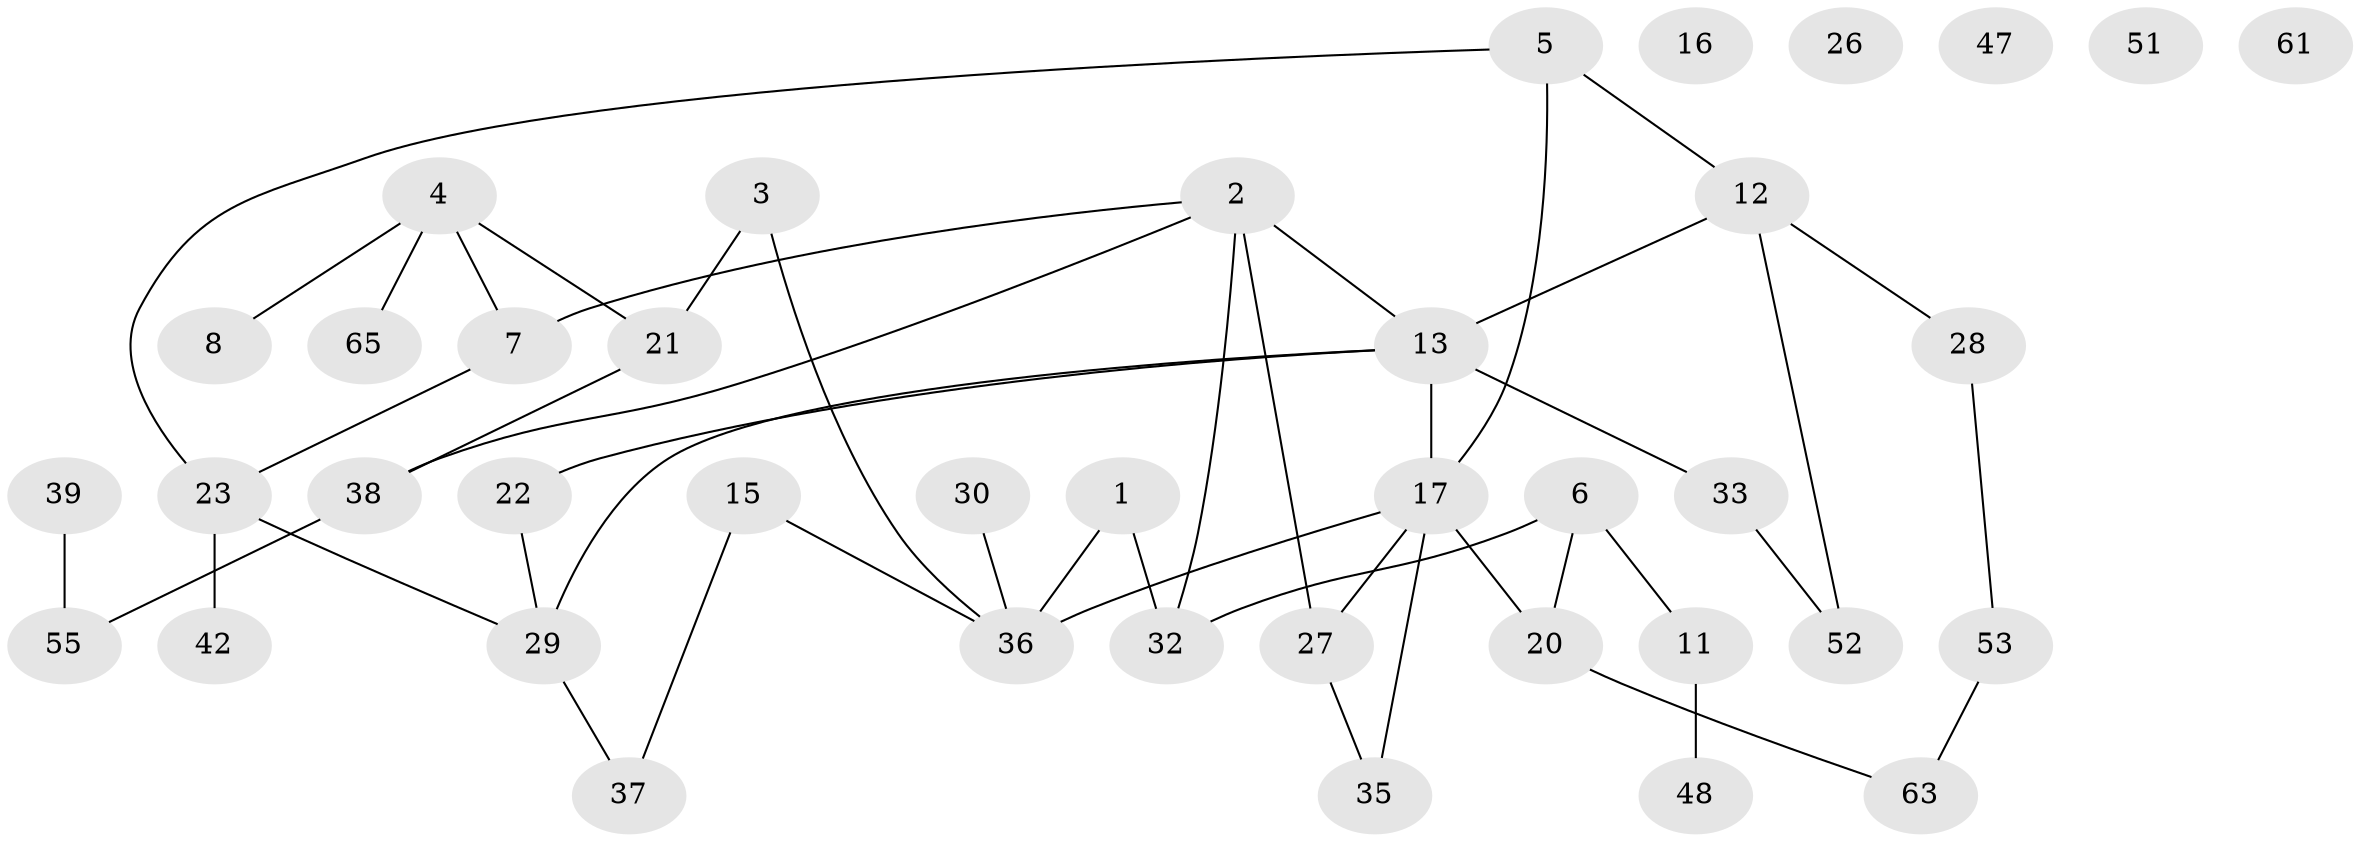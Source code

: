 // original degree distribution, {4: 0.16417910447761194, 5: 0.014925373134328358, 2: 0.3283582089552239, 1: 0.208955223880597, 3: 0.19402985074626866, 0: 0.07462686567164178, 6: 0.014925373134328358}
// Generated by graph-tools (version 1.1) at 2025/16/03/04/25 18:16:45]
// undirected, 40 vertices, 47 edges
graph export_dot {
graph [start="1"]
  node [color=gray90,style=filled];
  1;
  2 [super="+56"];
  3;
  4 [super="+44+10"];
  5 [super="+54"];
  6 [super="+9"];
  7;
  8;
  11 [super="+14"];
  12 [super="+19"];
  13 [super="+58+18"];
  15 [super="+46"];
  16;
  17 [super="+25"];
  20 [super="+50"];
  21 [super="+34"];
  22 [super="+24"];
  23 [super="+45+49"];
  26;
  27;
  28;
  29;
  30;
  32;
  33;
  35 [super="+64"];
  36 [super="+40"];
  37;
  38;
  39;
  42;
  47;
  48;
  51;
  52;
  53;
  55 [super="+62"];
  61;
  63 [super="+66"];
  65 [super="+67"];
  1 -- 32;
  1 -- 36 [weight=3];
  2 -- 7;
  2 -- 32;
  2 -- 38;
  2 -- 27;
  2 -- 13;
  3 -- 21;
  3 -- 36;
  4 -- 7;
  4 -- 8;
  4 -- 65;
  4 -- 21;
  5 -- 17;
  5 -- 12;
  5 -- 23;
  6 -- 32;
  6 -- 20;
  6 -- 11;
  7 -- 23;
  11 -- 48;
  12 -- 52;
  12 -- 28;
  12 -- 13;
  13 -- 29;
  13 -- 22;
  13 -- 17;
  13 -- 33;
  15 -- 37;
  15 -- 36;
  17 -- 20;
  17 -- 27;
  17 -- 35;
  17 -- 36;
  20 -- 63;
  21 -- 38;
  22 -- 29;
  23 -- 42;
  23 -- 29;
  27 -- 35;
  28 -- 53;
  29 -- 37;
  30 -- 36;
  33 -- 52;
  38 -- 55;
  39 -- 55;
  53 -- 63;
}
